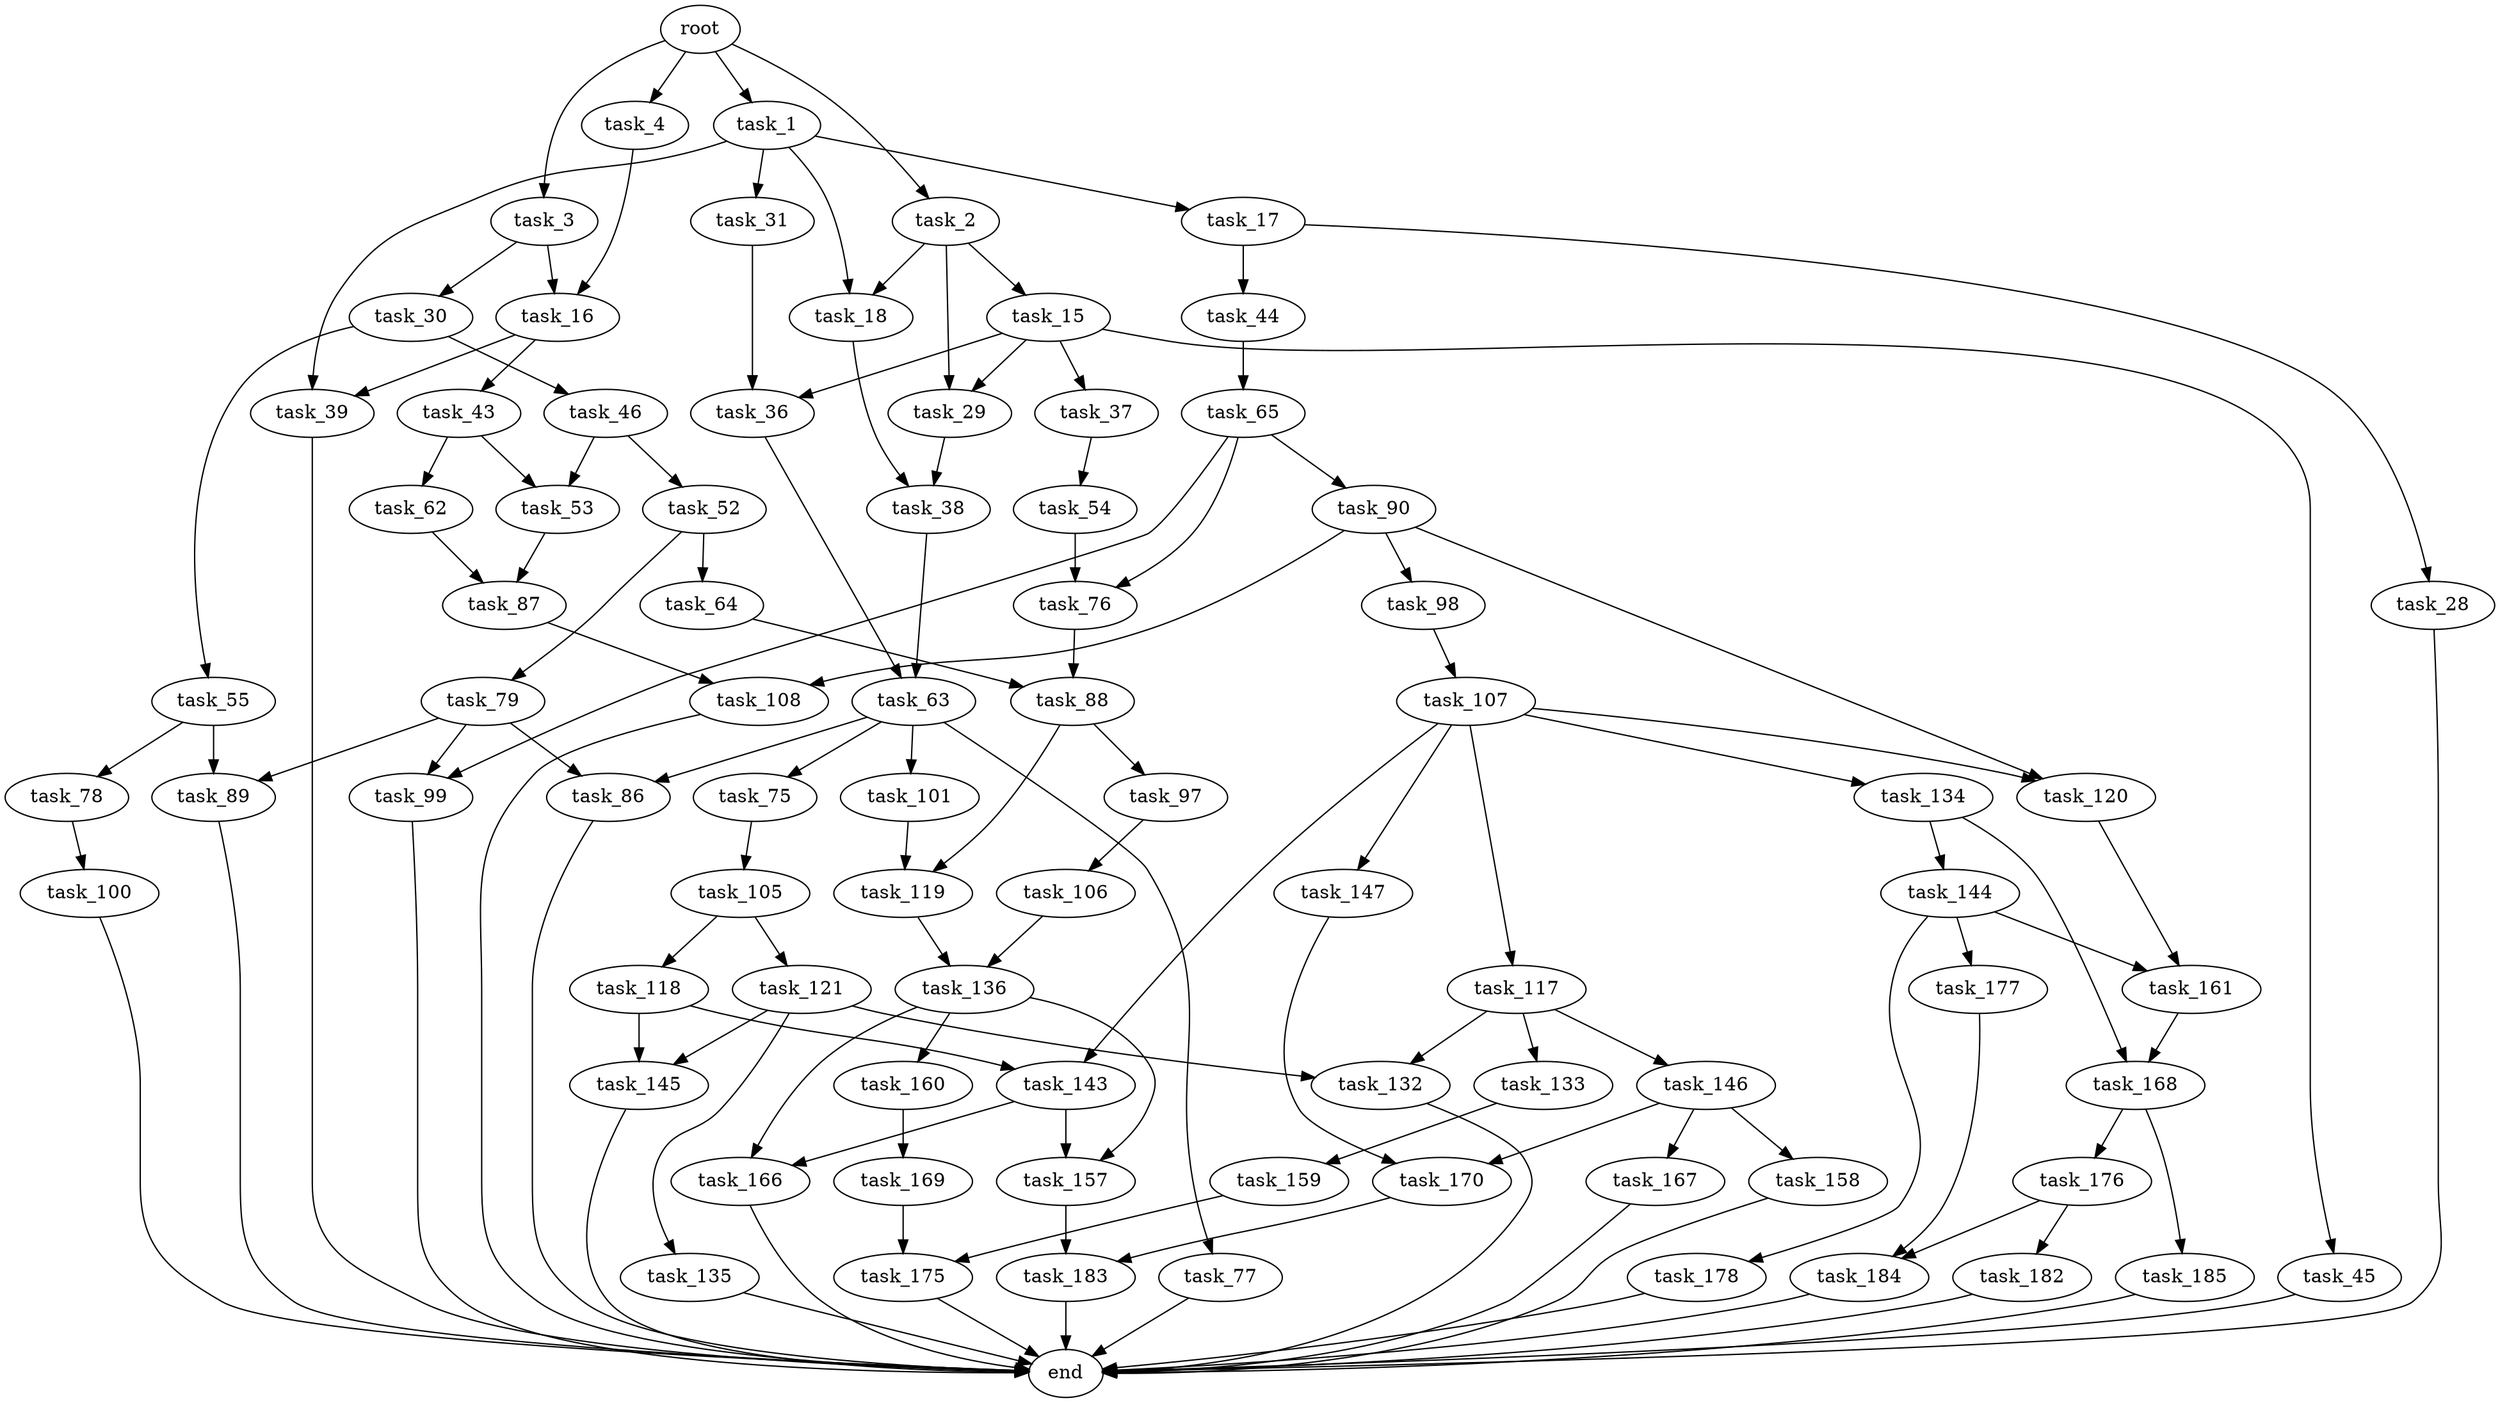 digraph G {
  root [size="0.000000"];
  task_1 [size="231928233984.000000"];
  task_2 [size="543141063.000000"];
  task_3 [size="231928233984.000000"];
  task_4 [size="31210208152.000000"];
  task_17 [size="549755813888.000000"];
  task_18 [size="28991029248.000000"];
  task_31 [size="8816329400.000000"];
  task_39 [size="28991029248.000000"];
  task_15 [size="134217728000.000000"];
  task_29 [size="286874248726.000000"];
  task_16 [size="21115550827.000000"];
  task_30 [size="4240730935.000000"];
  task_36 [size="640605947176.000000"];
  task_37 [size="231928233984.000000"];
  task_45 [size="9416251377.000000"];
  task_43 [size="47197260708.000000"];
  task_28 [size="727779413062.000000"];
  task_44 [size="231928233984.000000"];
  task_38 [size="2677204946.000000"];
  end [size="0.000000"];
  task_46 [size="134217728000.000000"];
  task_55 [size="28991029248.000000"];
  task_63 [size="549755813888.000000"];
  task_54 [size="3963187262.000000"];
  task_53 [size="1073741824000.000000"];
  task_62 [size="679462078672.000000"];
  task_65 [size="902793629700.000000"];
  task_52 [size="19732594257.000000"];
  task_64 [size="11656357164.000000"];
  task_79 [size="276886230557.000000"];
  task_87 [size="134217728000.000000"];
  task_76 [size="10581691227.000000"];
  task_78 [size="5975223818.000000"];
  task_89 [size="549755813888.000000"];
  task_75 [size="68719476736.000000"];
  task_77 [size="549755813888.000000"];
  task_86 [size="970741305125.000000"];
  task_101 [size="3883243751.000000"];
  task_88 [size="368293445632.000000"];
  task_90 [size="231928233984.000000"];
  task_99 [size="4937628074.000000"];
  task_105 [size="228738549733.000000"];
  task_100 [size="15910105808.000000"];
  task_108 [size="266049399720.000000"];
  task_97 [size="30834007787.000000"];
  task_119 [size="8128212026.000000"];
  task_98 [size="134217728000.000000"];
  task_120 [size="7641490671.000000"];
  task_106 [size="579621003.000000"];
  task_107 [size="1346234868.000000"];
  task_118 [size="68719476736.000000"];
  task_121 [size="107182099272.000000"];
  task_136 [size="364684258697.000000"];
  task_117 [size="5755587408.000000"];
  task_134 [size="28991029248.000000"];
  task_143 [size="782757789696.000000"];
  task_147 [size="1073741824000.000000"];
  task_132 [size="14484043406.000000"];
  task_133 [size="231928233984.000000"];
  task_146 [size="432387560312.000000"];
  task_145 [size="189242509146.000000"];
  task_161 [size="134217728000.000000"];
  task_135 [size="3313157032.000000"];
  task_159 [size="28991029248.000000"];
  task_144 [size="36742524924.000000"];
  task_168 [size="8589934592.000000"];
  task_157 [size="28991029248.000000"];
  task_160 [size="72812748135.000000"];
  task_166 [size="109199089800.000000"];
  task_177 [size="368293445632.000000"];
  task_178 [size="295786787226.000000"];
  task_158 [size="2566823937.000000"];
  task_167 [size="1150108114120.000000"];
  task_170 [size="68719476736.000000"];
  task_183 [size="231928233984.000000"];
  task_175 [size="549755813888.000000"];
  task_169 [size="68719476736.000000"];
  task_176 [size="3586723956.000000"];
  task_185 [size="368293445632.000000"];
  task_182 [size="549755813888.000000"];
  task_184 [size="4295366777.000000"];

  root -> task_1 [size="1.000000"];
  root -> task_2 [size="1.000000"];
  root -> task_3 [size="1.000000"];
  root -> task_4 [size="1.000000"];
  task_1 -> task_17 [size="301989888.000000"];
  task_1 -> task_18 [size="301989888.000000"];
  task_1 -> task_31 [size="301989888.000000"];
  task_1 -> task_39 [size="301989888.000000"];
  task_2 -> task_15 [size="33554432.000000"];
  task_2 -> task_18 [size="33554432.000000"];
  task_2 -> task_29 [size="33554432.000000"];
  task_3 -> task_16 [size="301989888.000000"];
  task_3 -> task_30 [size="301989888.000000"];
  task_4 -> task_16 [size="536870912.000000"];
  task_17 -> task_28 [size="536870912.000000"];
  task_17 -> task_44 [size="536870912.000000"];
  task_18 -> task_38 [size="75497472.000000"];
  task_31 -> task_36 [size="536870912.000000"];
  task_39 -> end [size="1.000000"];
  task_15 -> task_29 [size="209715200.000000"];
  task_15 -> task_36 [size="209715200.000000"];
  task_15 -> task_37 [size="209715200.000000"];
  task_15 -> task_45 [size="209715200.000000"];
  task_29 -> task_38 [size="411041792.000000"];
  task_16 -> task_39 [size="33554432.000000"];
  task_16 -> task_43 [size="33554432.000000"];
  task_30 -> task_46 [size="411041792.000000"];
  task_30 -> task_55 [size="411041792.000000"];
  task_36 -> task_63 [size="536870912.000000"];
  task_37 -> task_54 [size="301989888.000000"];
  task_45 -> end [size="1.000000"];
  task_43 -> task_53 [size="134217728.000000"];
  task_43 -> task_62 [size="134217728.000000"];
  task_28 -> end [size="1.000000"];
  task_44 -> task_65 [size="301989888.000000"];
  task_38 -> task_63 [size="75497472.000000"];
  task_46 -> task_52 [size="209715200.000000"];
  task_46 -> task_53 [size="209715200.000000"];
  task_55 -> task_78 [size="75497472.000000"];
  task_55 -> task_89 [size="75497472.000000"];
  task_63 -> task_75 [size="536870912.000000"];
  task_63 -> task_77 [size="536870912.000000"];
  task_63 -> task_86 [size="536870912.000000"];
  task_63 -> task_101 [size="536870912.000000"];
  task_54 -> task_76 [size="75497472.000000"];
  task_53 -> task_87 [size="838860800.000000"];
  task_62 -> task_87 [size="536870912.000000"];
  task_65 -> task_76 [size="838860800.000000"];
  task_65 -> task_90 [size="838860800.000000"];
  task_65 -> task_99 [size="838860800.000000"];
  task_52 -> task_64 [size="679477248.000000"];
  task_52 -> task_79 [size="679477248.000000"];
  task_64 -> task_88 [size="536870912.000000"];
  task_79 -> task_86 [size="301989888.000000"];
  task_79 -> task_89 [size="301989888.000000"];
  task_79 -> task_99 [size="301989888.000000"];
  task_87 -> task_108 [size="209715200.000000"];
  task_76 -> task_88 [size="209715200.000000"];
  task_78 -> task_100 [size="33554432.000000"];
  task_89 -> end [size="1.000000"];
  task_75 -> task_105 [size="134217728.000000"];
  task_77 -> end [size="1.000000"];
  task_86 -> end [size="1.000000"];
  task_101 -> task_119 [size="209715200.000000"];
  task_88 -> task_97 [size="411041792.000000"];
  task_88 -> task_119 [size="411041792.000000"];
  task_90 -> task_98 [size="301989888.000000"];
  task_90 -> task_108 [size="301989888.000000"];
  task_90 -> task_120 [size="301989888.000000"];
  task_99 -> end [size="1.000000"];
  task_105 -> task_118 [size="209715200.000000"];
  task_105 -> task_121 [size="209715200.000000"];
  task_100 -> end [size="1.000000"];
  task_108 -> end [size="1.000000"];
  task_97 -> task_106 [size="33554432.000000"];
  task_119 -> task_136 [size="536870912.000000"];
  task_98 -> task_107 [size="209715200.000000"];
  task_120 -> task_161 [size="209715200.000000"];
  task_106 -> task_136 [size="33554432.000000"];
  task_107 -> task_117 [size="33554432.000000"];
  task_107 -> task_120 [size="33554432.000000"];
  task_107 -> task_134 [size="33554432.000000"];
  task_107 -> task_143 [size="33554432.000000"];
  task_107 -> task_147 [size="33554432.000000"];
  task_118 -> task_143 [size="134217728.000000"];
  task_118 -> task_145 [size="134217728.000000"];
  task_121 -> task_132 [size="134217728.000000"];
  task_121 -> task_135 [size="134217728.000000"];
  task_121 -> task_145 [size="134217728.000000"];
  task_136 -> task_157 [size="838860800.000000"];
  task_136 -> task_160 [size="838860800.000000"];
  task_136 -> task_166 [size="838860800.000000"];
  task_117 -> task_132 [size="301989888.000000"];
  task_117 -> task_133 [size="301989888.000000"];
  task_117 -> task_146 [size="301989888.000000"];
  task_134 -> task_144 [size="75497472.000000"];
  task_134 -> task_168 [size="75497472.000000"];
  task_143 -> task_157 [size="679477248.000000"];
  task_143 -> task_166 [size="679477248.000000"];
  task_147 -> task_170 [size="838860800.000000"];
  task_132 -> end [size="1.000000"];
  task_133 -> task_159 [size="301989888.000000"];
  task_146 -> task_158 [size="411041792.000000"];
  task_146 -> task_167 [size="411041792.000000"];
  task_146 -> task_170 [size="411041792.000000"];
  task_145 -> end [size="1.000000"];
  task_161 -> task_168 [size="209715200.000000"];
  task_135 -> end [size="1.000000"];
  task_159 -> task_175 [size="75497472.000000"];
  task_144 -> task_161 [size="679477248.000000"];
  task_144 -> task_177 [size="679477248.000000"];
  task_144 -> task_178 [size="679477248.000000"];
  task_168 -> task_176 [size="33554432.000000"];
  task_168 -> task_185 [size="33554432.000000"];
  task_157 -> task_183 [size="75497472.000000"];
  task_160 -> task_169 [size="75497472.000000"];
  task_166 -> end [size="1.000000"];
  task_177 -> task_184 [size="411041792.000000"];
  task_178 -> end [size="1.000000"];
  task_158 -> end [size="1.000000"];
  task_167 -> end [size="1.000000"];
  task_170 -> task_183 [size="134217728.000000"];
  task_183 -> end [size="1.000000"];
  task_175 -> end [size="1.000000"];
  task_169 -> task_175 [size="134217728.000000"];
  task_176 -> task_182 [size="301989888.000000"];
  task_176 -> task_184 [size="301989888.000000"];
  task_185 -> end [size="1.000000"];
  task_182 -> end [size="1.000000"];
  task_184 -> end [size="1.000000"];
}
